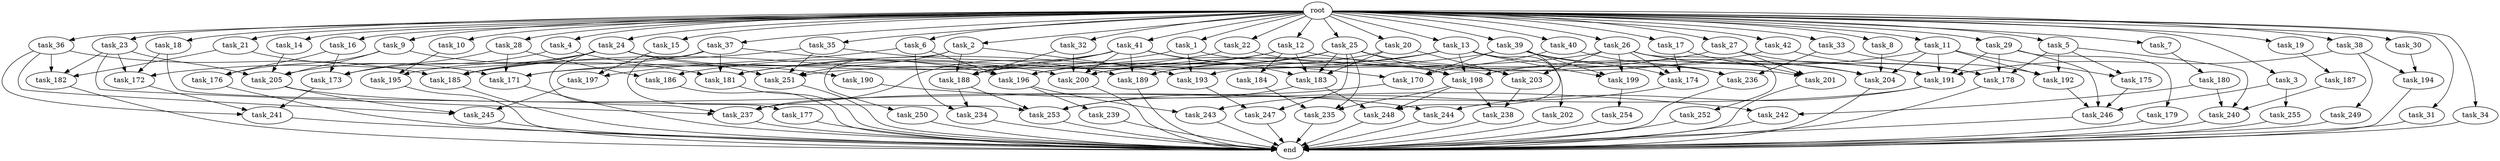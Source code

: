 digraph G {
  task_171 [size="1030792151.040000"];
  task_32 [size="1.024000"];
  task_191 [size="1288490188.800000"];
  task_247 [size="1408749273.088000"];
  task_181 [size="661424963.584000"];
  task_27 [size="1.024000"];
  task_251 [size="1657857376.256000"];
  task_4 [size="1.024000"];
  task_2 [size="1.024000"];
  task_13 [size="1.024000"];
  task_182 [size="1382979469.312000"];
  task_186 [size="171798691.840000"];
  task_41 [size="1.024000"];
  task_177 [size="309237645.312000"];
  task_245 [size="867583393.792000"];
  task_6 [size="1.024000"];
  task_9 [size="1.024000"];
  task_175 [size="687194767.360000"];
  task_179 [size="309237645.312000"];
  task_189 [size="1279900254.208000"];
  task_188 [size="1632087572.480000"];
  task_183 [size="1322849927.168000"];
  task_242 [size="1116691496.960000"];
  task_14 [size="1.024000"];
  task_36 [size="1.024000"];
  task_16 [size="1.024000"];
  task_185 [size="1580547964.928000"];
  task_249 [size="77309411.328000"];
  task_243 [size="1099511627.776000"];
  task_40 [size="1.024000"];
  task_170 [size="755914244.096000"];
  task_15 [size="1.024000"];
  task_10 [size="1.024000"];
  task_29 [size="1.024000"];
  task_236 [size="755914244.096000"];
  task_240 [size="1142461300.736000"];
  task_250 [size="549755813.888000"];
  task_235 [size="1211180777.472000"];
  task_205 [size="1417339207.680000"];
  task_190 [size="34359738.368000"];
  task_199 [size="489626271.744000"];
  task_237 [size="2284922601.472000"];
  task_26 [size="1.024000"];
  task_25 [size="1.024000"];
  task_31 [size="1.024000"];
  task_201 [size="1408749273.088000"];
  end [size="0.000000"];
  task_192 [size="996432412.672000"];
  task_19 [size="1.024000"];
  task_180 [size="77309411.328000"];
  task_18 [size="1.024000"];
  task_12 [size="1.024000"];
  task_33 [size="1.024000"];
  task_238 [size="249108103.168000"];
  task_197 [size="1073741824.000000"];
  task_241 [size="584115552.256000"];
  task_253 [size="1726576852.992000"];
  task_173 [size="927712935.936000"];
  task_202 [size="137438953.472000"];
  task_246 [size="1236950581.248000"];
  task_184 [size="77309411.328000"];
  task_174 [size="661424963.584000"];
  task_21 [size="1.024000"];
  task_37 [size="1.024000"];
  task_244 [size="1116691496.960000"];
  task_196 [size="1932735283.200000"];
  task_187 [size="214748364.800000"];
  task_23 [size="1.024000"];
  task_176 [size="171798691.840000"];
  root [size="0.000000"];
  task_5 [size="1.024000"];
  task_195 [size="858993459.200000"];
  task_193 [size="1236950581.248000"];
  task_11 [size="1.024000"];
  task_194 [size="386547056.640000"];
  task_234 [size="635655159.808000"];
  task_200 [size="3143916060.672000"];
  task_3 [size="1.024000"];
  task_239 [size="549755813.888000"];
  task_39 [size="1.024000"];
  task_22 [size="1.024000"];
  task_7 [size="1.024000"];
  task_28 [size="1.024000"];
  task_34 [size="1.024000"];
  task_254 [size="214748364.800000"];
  task_252 [size="214748364.800000"];
  task_17 [size="1.024000"];
  task_248 [size="661424963.584000"];
  task_20 [size="1.024000"];
  task_178 [size="1417339207.680000"];
  task_198 [size="1683627180.032000"];
  task_1 [size="1.024000"];
  task_42 [size="1.024000"];
  task_204 [size="1537598291.968000"];
  task_172 [size="2413771620.352000"];
  task_35 [size="1.024000"];
  task_30 [size="1.024000"];
  task_203 [size="1151051235.328000"];
  task_38 [size="1.024000"];
  task_24 [size="1.024000"];
  task_255 [size="858993459.200000"];
  task_8 [size="1.024000"];

  task_171 -> end [size="1.000000"];
  task_32 -> task_200 [size="679477248.000000"];
  task_32 -> task_188 [size="679477248.000000"];
  task_191 -> task_237 [size="411041792.000000"];
  task_191 -> task_244 [size="411041792.000000"];
  task_247 -> end [size="1.000000"];
  task_181 -> end [size="1.000000"];
  task_27 -> task_201 [size="536870912.000000"];
  task_27 -> task_178 [size="536870912.000000"];
  task_27 -> task_196 [size="536870912.000000"];
  task_251 -> end [size="1.000000"];
  task_4 -> task_205 [size="33554432.000000"];
  task_4 -> task_190 [size="33554432.000000"];
  task_2 -> task_250 [size="536870912.000000"];
  task_2 -> task_193 [size="536870912.000000"];
  task_2 -> task_188 [size="536870912.000000"];
  task_2 -> task_251 [size="536870912.000000"];
  task_13 -> task_193 [size="134217728.000000"];
  task_13 -> task_191 [size="134217728.000000"];
  task_13 -> task_199 [size="134217728.000000"];
  task_13 -> task_181 [size="134217728.000000"];
  task_13 -> task_198 [size="134217728.000000"];
  task_13 -> task_202 [size="134217728.000000"];
  task_182 -> end [size="1.000000"];
  task_186 -> end [size="1.000000"];
  task_41 -> task_189 [size="301989888.000000"];
  task_41 -> task_171 [size="301989888.000000"];
  task_41 -> task_200 [size="301989888.000000"];
  task_41 -> task_183 [size="301989888.000000"];
  task_41 -> task_237 [size="301989888.000000"];
  task_41 -> task_170 [size="301989888.000000"];
  task_41 -> task_188 [size="301989888.000000"];
  task_177 -> end [size="1.000000"];
  task_245 -> end [size="1.000000"];
  task_6 -> task_196 [size="209715200.000000"];
  task_6 -> task_234 [size="209715200.000000"];
  task_6 -> task_197 [size="209715200.000000"];
  task_9 -> task_176 [size="134217728.000000"];
  task_9 -> task_181 [size="134217728.000000"];
  task_9 -> task_205 [size="134217728.000000"];
  task_175 -> task_246 [size="33554432.000000"];
  task_179 -> end [size="1.000000"];
  task_189 -> end [size="1.000000"];
  task_188 -> task_253 [size="411041792.000000"];
  task_188 -> task_234 [size="411041792.000000"];
  task_183 -> task_248 [size="301989888.000000"];
  task_183 -> task_253 [size="301989888.000000"];
  task_242 -> end [size="1.000000"];
  task_14 -> task_205 [size="536870912.000000"];
  task_36 -> task_182 [size="134217728.000000"];
  task_36 -> task_245 [size="134217728.000000"];
  task_36 -> task_185 [size="134217728.000000"];
  task_36 -> task_241 [size="134217728.000000"];
  task_16 -> task_176 [size="33554432.000000"];
  task_16 -> task_173 [size="33554432.000000"];
  task_185 -> end [size="1.000000"];
  task_249 -> end [size="1.000000"];
  task_243 -> end [size="1.000000"];
  task_40 -> task_170 [size="301989888.000000"];
  task_40 -> task_236 [size="301989888.000000"];
  task_170 -> task_253 [size="134217728.000000"];
  task_15 -> task_197 [size="838860800.000000"];
  task_10 -> task_195 [size="536870912.000000"];
  task_29 -> task_246 [size="301989888.000000"];
  task_29 -> task_178 [size="301989888.000000"];
  task_29 -> task_179 [size="301989888.000000"];
  task_29 -> task_191 [size="301989888.000000"];
  task_236 -> end [size="1.000000"];
  task_240 -> end [size="1.000000"];
  task_250 -> end [size="1.000000"];
  task_235 -> end [size="1.000000"];
  task_205 -> task_245 [size="679477248.000000"];
  task_205 -> task_244 [size="679477248.000000"];
  task_190 -> task_242 [size="411041792.000000"];
  task_199 -> task_254 [size="209715200.000000"];
  task_237 -> end [size="1.000000"];
  task_26 -> task_204 [size="209715200.000000"];
  task_26 -> task_174 [size="209715200.000000"];
  task_26 -> task_191 [size="209715200.000000"];
  task_26 -> task_203 [size="209715200.000000"];
  task_26 -> task_199 [size="209715200.000000"];
  task_26 -> task_252 [size="209715200.000000"];
  task_26 -> task_251 [size="209715200.000000"];
  task_25 -> task_189 [size="838860800.000000"];
  task_25 -> task_183 [size="838860800.000000"];
  task_25 -> task_203 [size="838860800.000000"];
  task_25 -> task_200 [size="838860800.000000"];
  task_25 -> task_247 [size="838860800.000000"];
  task_25 -> task_198 [size="838860800.000000"];
  task_25 -> task_235 [size="838860800.000000"];
  task_25 -> task_196 [size="838860800.000000"];
  task_31 -> end [size="1.000000"];
  task_201 -> end [size="1.000000"];
  task_192 -> task_246 [size="33554432.000000"];
  task_19 -> task_187 [size="209715200.000000"];
  task_180 -> task_240 [size="679477248.000000"];
  task_180 -> task_242 [size="679477248.000000"];
  task_18 -> task_253 [size="838860800.000000"];
  task_18 -> task_172 [size="838860800.000000"];
  task_12 -> task_204 [size="75497472.000000"];
  task_12 -> task_183 [size="75497472.000000"];
  task_12 -> task_184 [size="75497472.000000"];
  task_12 -> task_181 [size="75497472.000000"];
  task_12 -> task_188 [size="75497472.000000"];
  task_33 -> task_192 [size="301989888.000000"];
  task_33 -> task_236 [size="301989888.000000"];
  task_238 -> end [size="1.000000"];
  task_197 -> task_245 [size="33554432.000000"];
  task_241 -> end [size="1.000000"];
  task_253 -> end [size="1.000000"];
  task_173 -> task_241 [size="301989888.000000"];
  task_202 -> end [size="1.000000"];
  task_246 -> end [size="1.000000"];
  task_184 -> task_235 [size="134217728.000000"];
  task_174 -> task_243 [size="536870912.000000"];
  task_21 -> task_182 [size="536870912.000000"];
  task_21 -> task_171 [size="536870912.000000"];
  task_37 -> task_195 [size="301989888.000000"];
  task_37 -> task_181 [size="301989888.000000"];
  task_37 -> task_177 [size="301989888.000000"];
  task_37 -> task_196 [size="301989888.000000"];
  task_244 -> end [size="1.000000"];
  task_196 -> task_243 [size="536870912.000000"];
  task_196 -> task_239 [size="536870912.000000"];
  task_187 -> task_240 [size="301989888.000000"];
  task_23 -> task_182 [size="679477248.000000"];
  task_23 -> task_237 [size="679477248.000000"];
  task_23 -> task_172 [size="679477248.000000"];
  task_23 -> task_205 [size="679477248.000000"];
  task_176 -> end [size="1.000000"];
  root -> task_12 [size="1.000000"];
  root -> task_36 [size="1.000000"];
  root -> task_16 [size="1.000000"];
  root -> task_9 [size="1.000000"];
  root -> task_39 [size="1.000000"];
  root -> task_11 [size="1.000000"];
  root -> task_22 [size="1.000000"];
  root -> task_7 [size="1.000000"];
  root -> task_33 [size="1.000000"];
  root -> task_28 [size="1.000000"];
  root -> task_4 [size="1.000000"];
  root -> task_34 [size="1.000000"];
  root -> task_2 [size="1.000000"];
  root -> task_15 [size="1.000000"];
  root -> task_10 [size="1.000000"];
  root -> task_29 [size="1.000000"];
  root -> task_21 [size="1.000000"];
  root -> task_17 [size="1.000000"];
  root -> task_18 [size="1.000000"];
  root -> task_41 [size="1.000000"];
  root -> task_20 [size="1.000000"];
  root -> task_23 [size="1.000000"];
  root -> task_42 [size="1.000000"];
  root -> task_6 [size="1.000000"];
  root -> task_32 [size="1.000000"];
  root -> task_5 [size="1.000000"];
  root -> task_37 [size="1.000000"];
  root -> task_26 [size="1.000000"];
  root -> task_25 [size="1.000000"];
  root -> task_31 [size="1.000000"];
  root -> task_35 [size="1.000000"];
  root -> task_13 [size="1.000000"];
  root -> task_30 [size="1.000000"];
  root -> task_19 [size="1.000000"];
  root -> task_1 [size="1.000000"];
  root -> task_40 [size="1.000000"];
  root -> task_38 [size="1.000000"];
  root -> task_24 [size="1.000000"];
  root -> task_3 [size="1.000000"];
  root -> task_8 [size="1.000000"];
  root -> task_27 [size="1.000000"];
  root -> task_14 [size="1.000000"];
  task_5 -> task_175 [size="134217728.000000"];
  task_5 -> task_240 [size="134217728.000000"];
  task_5 -> task_192 [size="134217728.000000"];
  task_5 -> task_178 [size="134217728.000000"];
  task_195 -> end [size="1.000000"];
  task_193 -> task_247 [size="536870912.000000"];
  task_11 -> task_175 [size="536870912.000000"];
  task_11 -> task_192 [size="536870912.000000"];
  task_11 -> task_198 [size="536870912.000000"];
  task_11 -> task_204 [size="536870912.000000"];
  task_11 -> task_191 [size="536870912.000000"];
  task_194 -> end [size="1.000000"];
  task_234 -> end [size="1.000000"];
  task_200 -> end [size="1.000000"];
  task_3 -> task_246 [size="838860800.000000"];
  task_3 -> task_255 [size="838860800.000000"];
  task_239 -> end [size="1.000000"];
  task_39 -> task_248 [size="134217728.000000"];
  task_39 -> task_171 [size="134217728.000000"];
  task_39 -> task_199 [size="134217728.000000"];
  task_39 -> task_170 [size="134217728.000000"];
  task_39 -> task_174 [size="134217728.000000"];
  task_39 -> task_236 [size="134217728.000000"];
  task_22 -> task_186 [size="134217728.000000"];
  task_22 -> task_198 [size="134217728.000000"];
  task_7 -> task_180 [size="75497472.000000"];
  task_28 -> task_186 [size="33554432.000000"];
  task_28 -> task_171 [size="33554432.000000"];
  task_28 -> task_173 [size="33554432.000000"];
  task_34 -> end [size="1.000000"];
  task_254 -> end [size="1.000000"];
  task_252 -> end [size="1.000000"];
  task_17 -> task_201 [size="301989888.000000"];
  task_17 -> task_174 [size="301989888.000000"];
  task_248 -> end [size="1.000000"];
  task_20 -> task_203 [size="75497472.000000"];
  task_20 -> task_189 [size="75497472.000000"];
  task_20 -> task_183 [size="75497472.000000"];
  task_178 -> end [size="1.000000"];
  task_198 -> task_235 [size="209715200.000000"];
  task_198 -> task_238 [size="209715200.000000"];
  task_198 -> task_248 [size="209715200.000000"];
  task_1 -> task_185 [size="536870912.000000"];
  task_1 -> task_201 [size="536870912.000000"];
  task_1 -> task_193 [size="536870912.000000"];
  task_42 -> task_200 [size="411041792.000000"];
  task_42 -> task_178 [size="411041792.000000"];
  task_204 -> end [size="1.000000"];
  task_172 -> task_241 [size="134217728.000000"];
  task_35 -> task_189 [size="33554432.000000"];
  task_35 -> task_185 [size="33554432.000000"];
  task_35 -> task_251 [size="33554432.000000"];
  task_30 -> task_194 [size="301989888.000000"];
  task_203 -> task_238 [size="33554432.000000"];
  task_38 -> task_194 [size="75497472.000000"];
  task_38 -> task_249 [size="75497472.000000"];
  task_38 -> task_191 [size="75497472.000000"];
  task_24 -> task_185 [size="838860800.000000"];
  task_24 -> task_173 [size="838860800.000000"];
  task_24 -> task_200 [size="838860800.000000"];
  task_24 -> task_237 [size="838860800.000000"];
  task_24 -> task_172 [size="838860800.000000"];
  task_24 -> task_251 [size="838860800.000000"];
  task_255 -> end [size="1.000000"];
  task_8 -> task_204 [size="679477248.000000"];
}

